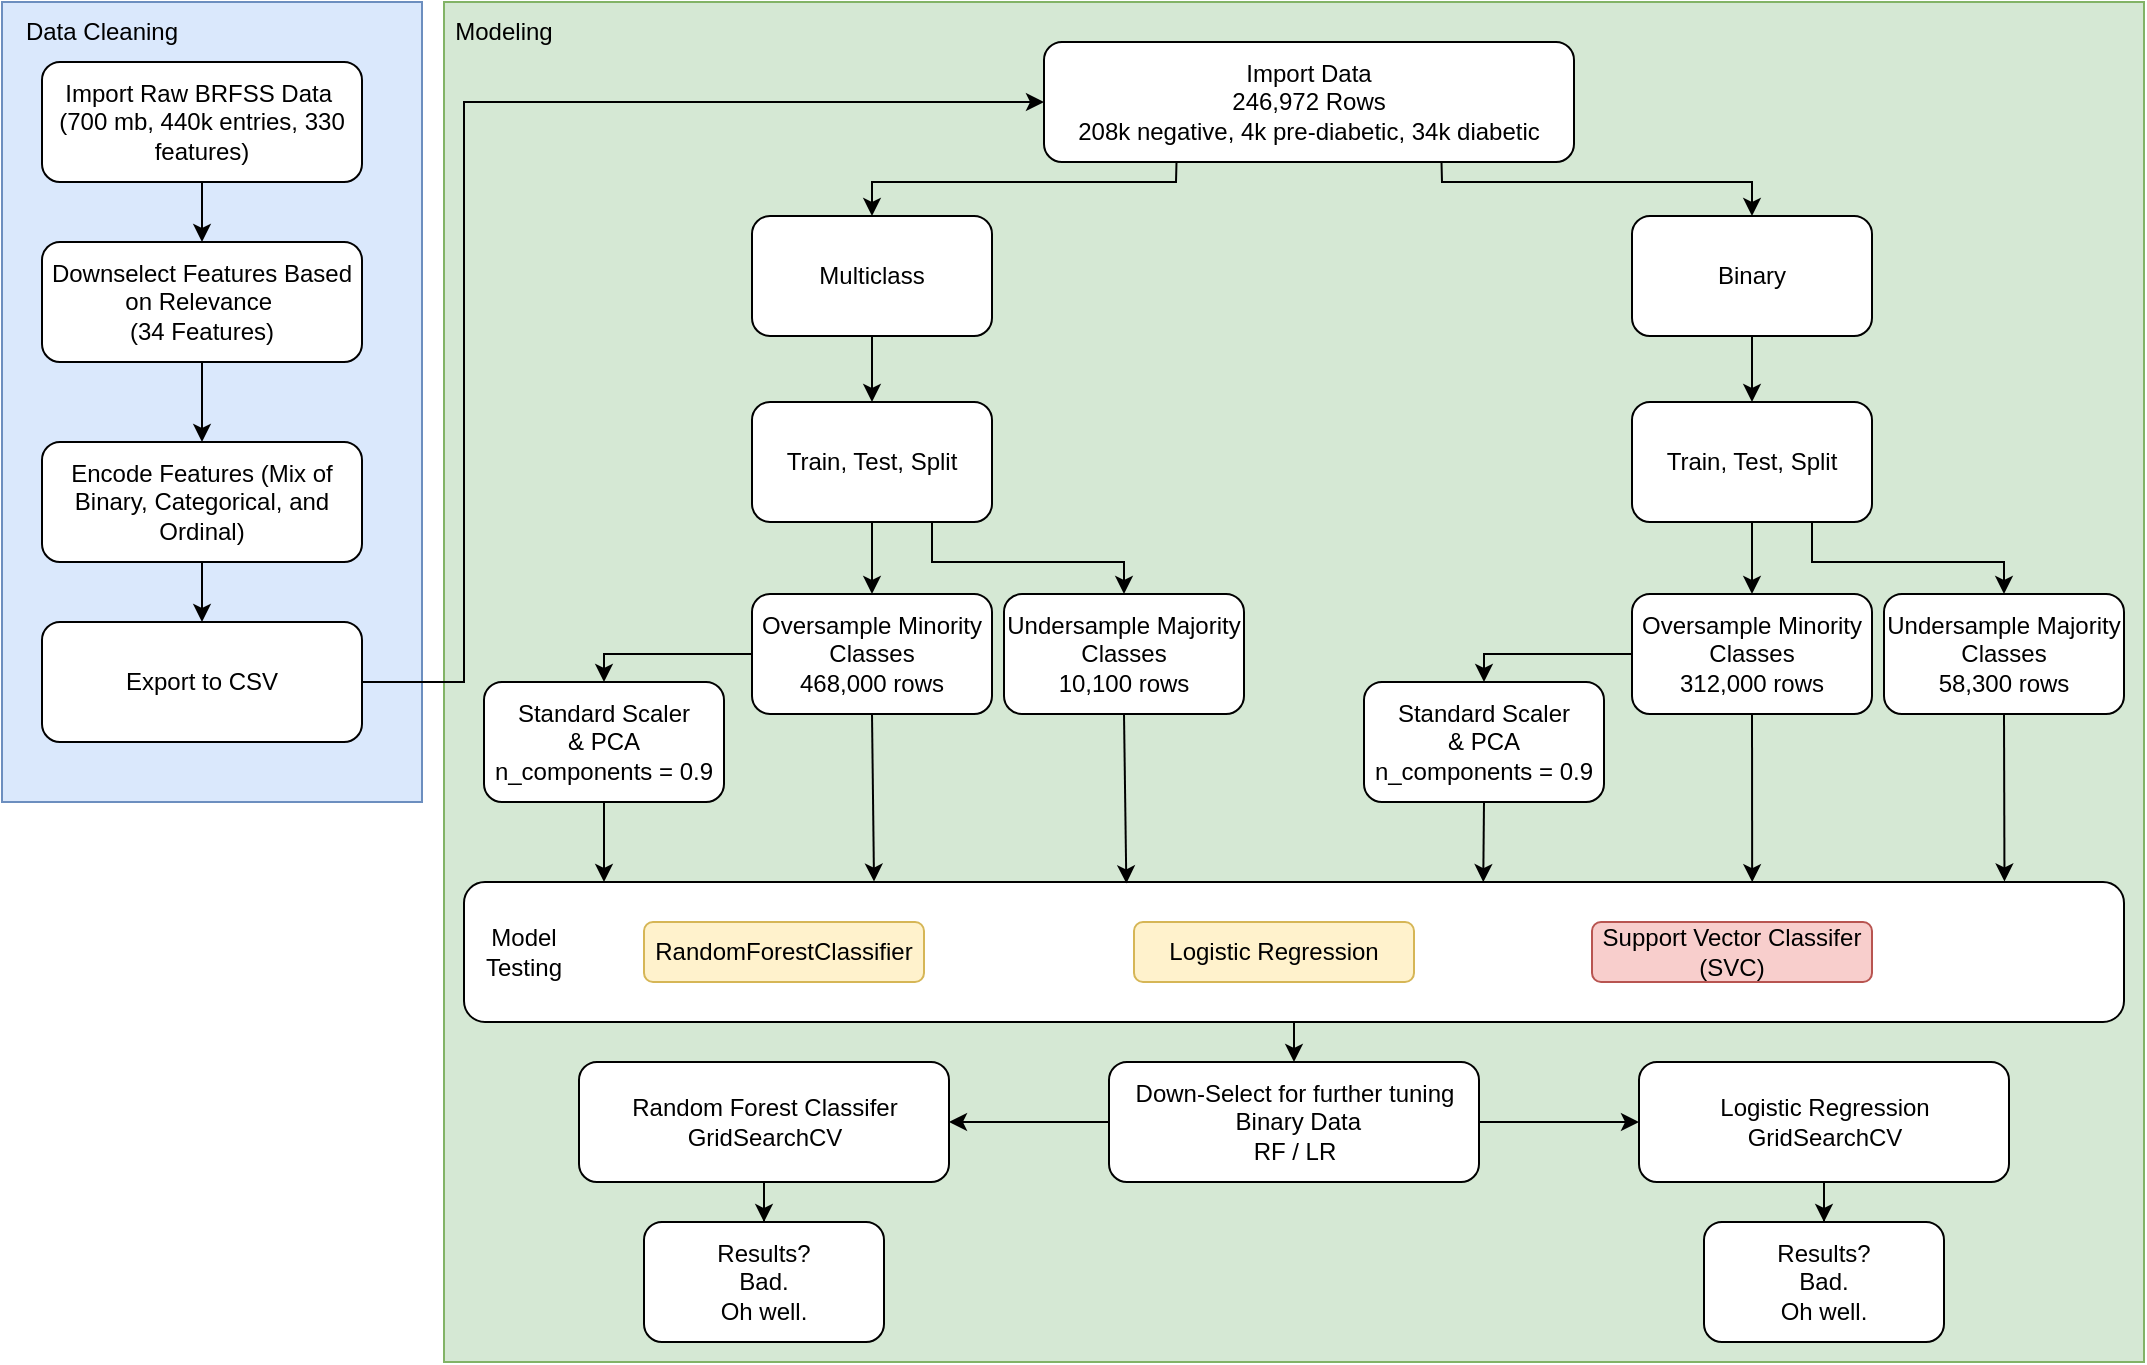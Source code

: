 <mxfile version="22.1.21" type="device">
  <diagram name="Page-1" id="FKEZsfpMdNEt7M-9DOOr">
    <mxGraphModel dx="2465" dy="968" grid="1" gridSize="10" guides="1" tooltips="1" connect="1" arrows="1" fold="1" page="1" pageScale="1" pageWidth="850" pageHeight="1100" math="0" shadow="0">
      <root>
        <mxCell id="0" />
        <mxCell id="1" parent="0" />
        <mxCell id="2fvg3ockp_e8WgSGMWj1-5" value="" style="rounded=0;whiteSpace=wrap;html=1;fillColor=#d5e8d4;strokeColor=#82b366;movable=0;resizable=0;rotatable=0;deletable=0;editable=0;locked=1;connectable=0;" vertex="1" parent="1">
          <mxGeometry x="10" y="110" width="850" height="680" as="geometry" />
        </mxCell>
        <mxCell id="2fvg3ockp_e8WgSGMWj1-4" value="" style="rounded=0;whiteSpace=wrap;html=1;fillColor=#dae8fc;strokeColor=#6c8ebf;movable=1;resizable=1;rotatable=1;deletable=1;editable=1;locked=0;connectable=1;" vertex="1" parent="1">
          <mxGeometry x="-211" y="110" width="210" height="400" as="geometry" />
        </mxCell>
        <mxCell id="2fvg3ockp_e8WgSGMWj1-3" value="Data Cleaning" style="text;html=1;strokeColor=none;fillColor=none;align=center;verticalAlign=middle;whiteSpace=wrap;rounded=0;" vertex="1" parent="1">
          <mxGeometry x="-211" y="110" width="100" height="30" as="geometry" />
        </mxCell>
        <mxCell id="2fvg3ockp_e8WgSGMWj1-6" value="Modeling" style="text;html=1;strokeColor=none;fillColor=none;align=center;verticalAlign=middle;whiteSpace=wrap;rounded=0;" vertex="1" parent="1">
          <mxGeometry x="10" y="110" width="60" height="30" as="geometry" />
        </mxCell>
        <mxCell id="2fvg3ockp_e8WgSGMWj1-9" value="" style="edgeStyle=orthogonalEdgeStyle;rounded=0;orthogonalLoop=1;jettySize=auto;html=1;" edge="1" parent="1" source="2fvg3ockp_e8WgSGMWj1-7" target="2fvg3ockp_e8WgSGMWj1-8">
          <mxGeometry relative="1" as="geometry" />
        </mxCell>
        <mxCell id="2fvg3ockp_e8WgSGMWj1-7" value="Import Raw BRFSS Data&amp;nbsp;&lt;br&gt;(700 mb, 440k entries, 330 features)" style="rounded=1;whiteSpace=wrap;html=1;" vertex="1" parent="1">
          <mxGeometry x="-191" y="140" width="160" height="60" as="geometry" />
        </mxCell>
        <mxCell id="2fvg3ockp_e8WgSGMWj1-13" value="" style="edgeStyle=orthogonalEdgeStyle;rounded=0;orthogonalLoop=1;jettySize=auto;html=1;" edge="1" parent="1" source="2fvg3ockp_e8WgSGMWj1-8" target="2fvg3ockp_e8WgSGMWj1-12">
          <mxGeometry relative="1" as="geometry" />
        </mxCell>
        <mxCell id="2fvg3ockp_e8WgSGMWj1-8" value="Downselect Features Based on Relevance&amp;nbsp;&lt;br&gt;(34 Features)" style="rounded=1;whiteSpace=wrap;html=1;" vertex="1" parent="1">
          <mxGeometry x="-191" y="230" width="160" height="60" as="geometry" />
        </mxCell>
        <mxCell id="2fvg3ockp_e8WgSGMWj1-15" value="" style="edgeStyle=orthogonalEdgeStyle;rounded=0;orthogonalLoop=1;jettySize=auto;html=1;" edge="1" parent="1" source="2fvg3ockp_e8WgSGMWj1-12" target="2fvg3ockp_e8WgSGMWj1-14">
          <mxGeometry relative="1" as="geometry" />
        </mxCell>
        <mxCell id="2fvg3ockp_e8WgSGMWj1-12" value="Encode Features (Mix of Binary, Categorical, and Ordinal)" style="rounded=1;whiteSpace=wrap;html=1;" vertex="1" parent="1">
          <mxGeometry x="-191" y="330" width="160" height="60" as="geometry" />
        </mxCell>
        <mxCell id="2fvg3ockp_e8WgSGMWj1-14" value="Export to CSV" style="rounded=1;whiteSpace=wrap;html=1;" vertex="1" parent="1">
          <mxGeometry x="-191" y="420" width="160" height="60" as="geometry" />
        </mxCell>
        <mxCell id="2fvg3ockp_e8WgSGMWj1-16" value="" style="endArrow=classic;html=1;rounded=0;exitX=1;exitY=0.5;exitDx=0;exitDy=0;entryX=0;entryY=0.5;entryDx=0;entryDy=0;" edge="1" parent="1" source="2fvg3ockp_e8WgSGMWj1-14" target="2fvg3ockp_e8WgSGMWj1-17">
          <mxGeometry width="50" height="50" relative="1" as="geometry">
            <mxPoint x="370" y="340" as="sourcePoint" />
            <mxPoint x="60" y="160" as="targetPoint" />
            <Array as="points">
              <mxPoint x="20" y="450" />
              <mxPoint x="20" y="160" />
            </Array>
          </mxGeometry>
        </mxCell>
        <mxCell id="2fvg3ockp_e8WgSGMWj1-17" value="Import Data&lt;br&gt;246,972 Rows&lt;br&gt;208k negative, 4k pre-diabetic, 34k diabetic" style="rounded=1;whiteSpace=wrap;html=1;" vertex="1" parent="1">
          <mxGeometry x="310" y="130" width="265" height="60" as="geometry" />
        </mxCell>
        <mxCell id="2fvg3ockp_e8WgSGMWj1-31" value="" style="edgeStyle=orthogonalEdgeStyle;rounded=0;orthogonalLoop=1;jettySize=auto;html=1;" edge="1" parent="1" source="2fvg3ockp_e8WgSGMWj1-19" target="2fvg3ockp_e8WgSGMWj1-30">
          <mxGeometry relative="1" as="geometry" />
        </mxCell>
        <mxCell id="2fvg3ockp_e8WgSGMWj1-19" value="Multiclass" style="rounded=1;whiteSpace=wrap;html=1;" vertex="1" parent="1">
          <mxGeometry x="164" y="217" width="120" height="60" as="geometry" />
        </mxCell>
        <mxCell id="2fvg3ockp_e8WgSGMWj1-20" value="Binary" style="rounded=1;whiteSpace=wrap;html=1;" vertex="1" parent="1">
          <mxGeometry x="604" y="217" width="120" height="60" as="geometry" />
        </mxCell>
        <mxCell id="2fvg3ockp_e8WgSGMWj1-22" value="Oversample Minority Classes&lt;br&gt;468,000 rows" style="rounded=1;whiteSpace=wrap;html=1;" vertex="1" parent="1">
          <mxGeometry x="164" y="406" width="120" height="60" as="geometry" />
        </mxCell>
        <mxCell id="2fvg3ockp_e8WgSGMWj1-23" value="Undersample Majority Classes&lt;br&gt;10,100 rows" style="rounded=1;whiteSpace=wrap;html=1;" vertex="1" parent="1">
          <mxGeometry x="290" y="406" width="120" height="60" as="geometry" />
        </mxCell>
        <mxCell id="2fvg3ockp_e8WgSGMWj1-44" value="" style="edgeStyle=orthogonalEdgeStyle;rounded=0;orthogonalLoop=1;jettySize=auto;html=1;" edge="1" parent="1" source="2fvg3ockp_e8WgSGMWj1-26" target="2fvg3ockp_e8WgSGMWj1-27">
          <mxGeometry relative="1" as="geometry" />
        </mxCell>
        <mxCell id="2fvg3ockp_e8WgSGMWj1-26" value="Train, Test, Split" style="rounded=1;whiteSpace=wrap;html=1;" vertex="1" parent="1">
          <mxGeometry x="604" y="310" width="120" height="60" as="geometry" />
        </mxCell>
        <mxCell id="2fvg3ockp_e8WgSGMWj1-27" value="Oversample Minority Classes&lt;br style=&quot;border-color: var(--border-color);&quot;&gt;312,000 rows" style="rounded=1;whiteSpace=wrap;html=1;" vertex="1" parent="1">
          <mxGeometry x="604" y="406" width="120" height="60" as="geometry" />
        </mxCell>
        <mxCell id="2fvg3ockp_e8WgSGMWj1-28" value="Undersample Majority Classes&lt;br style=&quot;border-color: var(--border-color);&quot;&gt;58,300 rows" style="rounded=1;whiteSpace=wrap;html=1;" vertex="1" parent="1">
          <mxGeometry x="730" y="406" width="120" height="60" as="geometry" />
        </mxCell>
        <mxCell id="2fvg3ockp_e8WgSGMWj1-42" value="" style="edgeStyle=orthogonalEdgeStyle;rounded=0;orthogonalLoop=1;jettySize=auto;html=1;" edge="1" parent="1" source="2fvg3ockp_e8WgSGMWj1-30" target="2fvg3ockp_e8WgSGMWj1-22">
          <mxGeometry relative="1" as="geometry" />
        </mxCell>
        <mxCell id="2fvg3ockp_e8WgSGMWj1-30" value="Train, Test, Split" style="rounded=1;whiteSpace=wrap;html=1;" vertex="1" parent="1">
          <mxGeometry x="164" y="310" width="120" height="60" as="geometry" />
        </mxCell>
        <mxCell id="2fvg3ockp_e8WgSGMWj1-33" value="" style="endArrow=classic;html=1;rounded=0;exitX=0.5;exitY=1;exitDx=0;exitDy=0;" edge="1" parent="1" source="2fvg3ockp_e8WgSGMWj1-20" target="2fvg3ockp_e8WgSGMWj1-26">
          <mxGeometry width="50" height="50" relative="1" as="geometry">
            <mxPoint x="448" y="510" as="sourcePoint" />
            <mxPoint x="498" y="460" as="targetPoint" />
          </mxGeometry>
        </mxCell>
        <mxCell id="2fvg3ockp_e8WgSGMWj1-34" value="Standard Scaler&lt;br&gt;&amp;amp; PCA&lt;br style=&quot;border-color: var(--border-color);&quot;&gt;n_components = 0.9" style="rounded=1;whiteSpace=wrap;html=1;" vertex="1" parent="1">
          <mxGeometry x="30" y="450" width="120" height="60" as="geometry" />
        </mxCell>
        <mxCell id="2fvg3ockp_e8WgSGMWj1-38" value="Standard Scaler&lt;br&gt;&amp;amp; PCA&lt;br&gt;n_components = 0.9" style="rounded=1;whiteSpace=wrap;html=1;" vertex="1" parent="1">
          <mxGeometry x="470" y="450" width="120" height="60" as="geometry" />
        </mxCell>
        <mxCell id="2fvg3ockp_e8WgSGMWj1-40" value="" style="endArrow=classic;html=1;rounded=0;exitX=0;exitY=0.5;exitDx=0;exitDy=0;entryX=0.5;entryY=0;entryDx=0;entryDy=0;" edge="1" parent="1" source="2fvg3ockp_e8WgSGMWj1-22" target="2fvg3ockp_e8WgSGMWj1-34">
          <mxGeometry width="50" height="50" relative="1" as="geometry">
            <mxPoint x="370" y="590" as="sourcePoint" />
            <mxPoint x="420" y="540" as="targetPoint" />
            <Array as="points">
              <mxPoint x="90" y="436" />
            </Array>
          </mxGeometry>
        </mxCell>
        <mxCell id="2fvg3ockp_e8WgSGMWj1-41" value="" style="endArrow=classic;html=1;rounded=0;exitX=0;exitY=0.5;exitDx=0;exitDy=0;entryX=0.5;entryY=0;entryDx=0;entryDy=0;" edge="1" parent="1" source="2fvg3ockp_e8WgSGMWj1-27" target="2fvg3ockp_e8WgSGMWj1-38">
          <mxGeometry width="50" height="50" relative="1" as="geometry">
            <mxPoint x="370" y="590" as="sourcePoint" />
            <mxPoint x="420" y="540" as="targetPoint" />
            <Array as="points">
              <mxPoint x="530" y="436" />
            </Array>
          </mxGeometry>
        </mxCell>
        <mxCell id="2fvg3ockp_e8WgSGMWj1-43" value="" style="endArrow=classic;html=1;rounded=0;exitX=0.75;exitY=1;exitDx=0;exitDy=0;entryX=0.5;entryY=0;entryDx=0;entryDy=0;" edge="1" parent="1" source="2fvg3ockp_e8WgSGMWj1-30" target="2fvg3ockp_e8WgSGMWj1-23">
          <mxGeometry width="50" height="50" relative="1" as="geometry">
            <mxPoint x="370" y="590" as="sourcePoint" />
            <mxPoint x="420" y="540" as="targetPoint" />
            <Array as="points">
              <mxPoint x="254" y="390" />
              <mxPoint x="350" y="390" />
            </Array>
          </mxGeometry>
        </mxCell>
        <mxCell id="2fvg3ockp_e8WgSGMWj1-45" value="" style="endArrow=classic;html=1;rounded=0;exitX=0.75;exitY=1;exitDx=0;exitDy=0;entryX=0.5;entryY=0;entryDx=0;entryDy=0;" edge="1" parent="1" source="2fvg3ockp_e8WgSGMWj1-26" target="2fvg3ockp_e8WgSGMWj1-28">
          <mxGeometry width="50" height="50" relative="1" as="geometry">
            <mxPoint x="370" y="590" as="sourcePoint" />
            <mxPoint x="420" y="540" as="targetPoint" />
            <Array as="points">
              <mxPoint x="694" y="390" />
              <mxPoint x="790" y="390" />
            </Array>
          </mxGeometry>
        </mxCell>
        <mxCell id="2fvg3ockp_e8WgSGMWj1-46" value="" style="rounded=1;whiteSpace=wrap;html=1;" vertex="1" parent="1">
          <mxGeometry x="20" y="550" width="830" height="70" as="geometry" />
        </mxCell>
        <mxCell id="2fvg3ockp_e8WgSGMWj1-47" value="Model Testing" style="text;html=1;strokeColor=none;fillColor=none;align=center;verticalAlign=middle;whiteSpace=wrap;rounded=0;" vertex="1" parent="1">
          <mxGeometry x="20" y="570" width="60" height="30" as="geometry" />
        </mxCell>
        <mxCell id="2fvg3ockp_e8WgSGMWj1-49" value="" style="endArrow=classic;html=1;rounded=0;exitX=0.5;exitY=1;exitDx=0;exitDy=0;" edge="1" parent="1" source="2fvg3ockp_e8WgSGMWj1-34">
          <mxGeometry width="50" height="50" relative="1" as="geometry">
            <mxPoint x="110" y="600" as="sourcePoint" />
            <mxPoint x="90" y="550" as="targetPoint" />
          </mxGeometry>
        </mxCell>
        <mxCell id="2fvg3ockp_e8WgSGMWj1-51" value="" style="endArrow=classic;html=1;rounded=0;exitX=0.5;exitY=1;exitDx=0;exitDy=0;entryX=0.247;entryY=-0.003;entryDx=0;entryDy=0;entryPerimeter=0;" edge="1" parent="1" source="2fvg3ockp_e8WgSGMWj1-22" target="2fvg3ockp_e8WgSGMWj1-46">
          <mxGeometry width="50" height="50" relative="1" as="geometry">
            <mxPoint x="210" y="570" as="sourcePoint" />
            <mxPoint x="260" y="520" as="targetPoint" />
          </mxGeometry>
        </mxCell>
        <mxCell id="2fvg3ockp_e8WgSGMWj1-52" value="" style="endArrow=classic;html=1;rounded=0;exitX=0.5;exitY=1;exitDx=0;exitDy=0;entryX=0.399;entryY=0.01;entryDx=0;entryDy=0;entryPerimeter=0;" edge="1" parent="1" source="2fvg3ockp_e8WgSGMWj1-23" target="2fvg3ockp_e8WgSGMWj1-46">
          <mxGeometry width="50" height="50" relative="1" as="geometry">
            <mxPoint x="310" y="570" as="sourcePoint" />
            <mxPoint x="360" y="520" as="targetPoint" />
          </mxGeometry>
        </mxCell>
        <mxCell id="2fvg3ockp_e8WgSGMWj1-53" value="" style="endArrow=classic;html=1;rounded=0;exitX=0.5;exitY=1;exitDx=0;exitDy=0;entryX=0.614;entryY=0.001;entryDx=0;entryDy=0;entryPerimeter=0;" edge="1" parent="1" source="2fvg3ockp_e8WgSGMWj1-38" target="2fvg3ockp_e8WgSGMWj1-46">
          <mxGeometry width="50" height="50" relative="1" as="geometry">
            <mxPoint x="550" y="560" as="sourcePoint" />
            <mxPoint x="600" y="510" as="targetPoint" />
          </mxGeometry>
        </mxCell>
        <mxCell id="2fvg3ockp_e8WgSGMWj1-54" value="" style="endArrow=classic;html=1;rounded=0;exitX=0.5;exitY=1;exitDx=0;exitDy=0;entryX=0.776;entryY=0.001;entryDx=0;entryDy=0;entryPerimeter=0;" edge="1" parent="1" source="2fvg3ockp_e8WgSGMWj1-27" target="2fvg3ockp_e8WgSGMWj1-46">
          <mxGeometry width="50" height="50" relative="1" as="geometry">
            <mxPoint x="550" y="560" as="sourcePoint" />
            <mxPoint x="600" y="510" as="targetPoint" />
          </mxGeometry>
        </mxCell>
        <mxCell id="2fvg3ockp_e8WgSGMWj1-55" value="" style="endArrow=classic;html=1;rounded=0;exitX=0.5;exitY=1;exitDx=0;exitDy=0;entryX=0.928;entryY=-0.004;entryDx=0;entryDy=0;entryPerimeter=0;" edge="1" parent="1" source="2fvg3ockp_e8WgSGMWj1-28" target="2fvg3ockp_e8WgSGMWj1-46">
          <mxGeometry width="50" height="50" relative="1" as="geometry">
            <mxPoint x="620" y="560" as="sourcePoint" />
            <mxPoint x="670" y="510" as="targetPoint" />
          </mxGeometry>
        </mxCell>
        <mxCell id="2fvg3ockp_e8WgSGMWj1-56" value="RandomForestClassifier" style="rounded=1;whiteSpace=wrap;html=1;fillColor=#fff2cc;strokeColor=#d6b656;" vertex="1" parent="1">
          <mxGeometry x="110" y="570" width="140" height="30" as="geometry" />
        </mxCell>
        <mxCell id="2fvg3ockp_e8WgSGMWj1-58" value="Logistic Regression" style="rounded=1;whiteSpace=wrap;html=1;fillColor=#fff2cc;strokeColor=#d6b656;" vertex="1" parent="1">
          <mxGeometry x="355" y="570" width="140" height="30" as="geometry" />
        </mxCell>
        <mxCell id="2fvg3ockp_e8WgSGMWj1-59" value="Support Vector Classifer (SVC)" style="rounded=1;whiteSpace=wrap;html=1;fillColor=#f8cecc;strokeColor=#b85450;" vertex="1" parent="1">
          <mxGeometry x="584" y="570" width="140" height="30" as="geometry" />
        </mxCell>
        <mxCell id="2fvg3ockp_e8WgSGMWj1-63" value="" style="edgeStyle=orthogonalEdgeStyle;rounded=0;orthogonalLoop=1;jettySize=auto;html=1;" edge="1" parent="1" source="2fvg3ockp_e8WgSGMWj1-60" target="2fvg3ockp_e8WgSGMWj1-62">
          <mxGeometry relative="1" as="geometry" />
        </mxCell>
        <mxCell id="2fvg3ockp_e8WgSGMWj1-65" value="" style="edgeStyle=orthogonalEdgeStyle;rounded=0;orthogonalLoop=1;jettySize=auto;html=1;" edge="1" parent="1" source="2fvg3ockp_e8WgSGMWj1-60" target="2fvg3ockp_e8WgSGMWj1-64">
          <mxGeometry relative="1" as="geometry" />
        </mxCell>
        <mxCell id="2fvg3ockp_e8WgSGMWj1-60" value="Down-Select&amp;nbsp;for further tuning&lt;br&gt;&amp;nbsp;Binary Data&lt;br&gt;RF / LR" style="rounded=1;whiteSpace=wrap;html=1;" vertex="1" parent="1">
          <mxGeometry x="342.5" y="640" width="185" height="60" as="geometry" />
        </mxCell>
        <mxCell id="2fvg3ockp_e8WgSGMWj1-61" value="" style="endArrow=classic;html=1;rounded=0;exitX=0.5;exitY=1;exitDx=0;exitDy=0;" edge="1" parent="1" source="2fvg3ockp_e8WgSGMWj1-46" target="2fvg3ockp_e8WgSGMWj1-60">
          <mxGeometry width="50" height="50" relative="1" as="geometry">
            <mxPoint x="430" y="610" as="sourcePoint" />
            <mxPoint x="480" y="560" as="targetPoint" />
          </mxGeometry>
        </mxCell>
        <mxCell id="2fvg3ockp_e8WgSGMWj1-69" value="" style="edgeStyle=orthogonalEdgeStyle;rounded=0;orthogonalLoop=1;jettySize=auto;html=1;" edge="1" parent="1" source="2fvg3ockp_e8WgSGMWj1-62" target="2fvg3ockp_e8WgSGMWj1-68">
          <mxGeometry relative="1" as="geometry" />
        </mxCell>
        <mxCell id="2fvg3ockp_e8WgSGMWj1-62" value="Logistic Regression&lt;br&gt;GridSearchCV" style="rounded=1;whiteSpace=wrap;html=1;" vertex="1" parent="1">
          <mxGeometry x="607.5" y="640" width="185" height="60" as="geometry" />
        </mxCell>
        <mxCell id="2fvg3ockp_e8WgSGMWj1-67" value="" style="edgeStyle=orthogonalEdgeStyle;rounded=0;orthogonalLoop=1;jettySize=auto;html=1;" edge="1" parent="1" source="2fvg3ockp_e8WgSGMWj1-64" target="2fvg3ockp_e8WgSGMWj1-66">
          <mxGeometry relative="1" as="geometry" />
        </mxCell>
        <mxCell id="2fvg3ockp_e8WgSGMWj1-64" value="Random Forest Classifer&lt;br&gt;GridSearchCV" style="rounded=1;whiteSpace=wrap;html=1;" vertex="1" parent="1">
          <mxGeometry x="77.5" y="640" width="185" height="60" as="geometry" />
        </mxCell>
        <mxCell id="2fvg3ockp_e8WgSGMWj1-66" value="Results?&lt;br&gt;Bad.&lt;br&gt;Oh well." style="whiteSpace=wrap;html=1;rounded=1;" vertex="1" parent="1">
          <mxGeometry x="110" y="720" width="120" height="60" as="geometry" />
        </mxCell>
        <mxCell id="2fvg3ockp_e8WgSGMWj1-68" value="Results?&lt;br&gt;Bad.&lt;br&gt;Oh well." style="whiteSpace=wrap;html=1;rounded=1;" vertex="1" parent="1">
          <mxGeometry x="640" y="720" width="120" height="60" as="geometry" />
        </mxCell>
        <mxCell id="2fvg3ockp_e8WgSGMWj1-70" value="" style="endArrow=classic;html=1;rounded=0;exitX=0.75;exitY=1;exitDx=0;exitDy=0;entryX=0.5;entryY=0;entryDx=0;entryDy=0;" edge="1" parent="1" source="2fvg3ockp_e8WgSGMWj1-17" target="2fvg3ockp_e8WgSGMWj1-20">
          <mxGeometry width="50" height="50" relative="1" as="geometry">
            <mxPoint x="310" y="560" as="sourcePoint" />
            <mxPoint x="360" y="510" as="targetPoint" />
            <Array as="points">
              <mxPoint x="509" y="200" />
              <mxPoint x="664" y="200" />
            </Array>
          </mxGeometry>
        </mxCell>
        <mxCell id="2fvg3ockp_e8WgSGMWj1-71" value="" style="endArrow=classic;html=1;rounded=0;exitX=0.25;exitY=1;exitDx=0;exitDy=0;entryX=0.5;entryY=0;entryDx=0;entryDy=0;" edge="1" parent="1" source="2fvg3ockp_e8WgSGMWj1-17" target="2fvg3ockp_e8WgSGMWj1-19">
          <mxGeometry width="50" height="50" relative="1" as="geometry">
            <mxPoint x="390" y="270" as="sourcePoint" />
            <mxPoint x="440" y="220" as="targetPoint" />
            <Array as="points">
              <mxPoint x="376" y="200" />
              <mxPoint x="224" y="200" />
            </Array>
          </mxGeometry>
        </mxCell>
      </root>
    </mxGraphModel>
  </diagram>
</mxfile>
